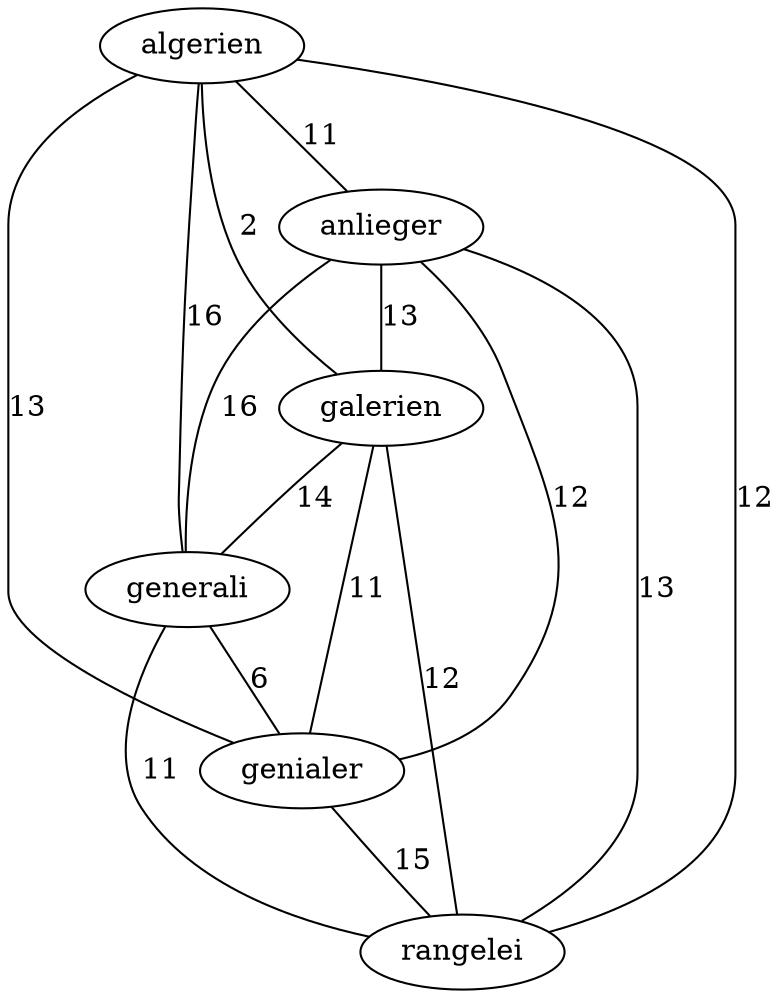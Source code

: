 graph {
	algerien -- anlieger [ label="11" ];
	algerien -- galerien [ label="2" ];
	algerien -- generali [ label="16" ];
	algerien -- genialer [ label="13" ];
	algerien -- rangelei [ label="12" ];
	anlieger -- galerien [ label="13" ];
	anlieger -- generali [ label="16" ];
	anlieger -- genialer [ label="12" ];
	anlieger -- rangelei [ label="13" ];
	galerien -- generali [ label="14" ];
	galerien -- genialer [ label="11" ];
	galerien -- rangelei [ label="12" ];
	generali -- genialer [ label="6" ];
	generali -- rangelei [ label="11" ];
	genialer -- rangelei [ label="15" ];
}